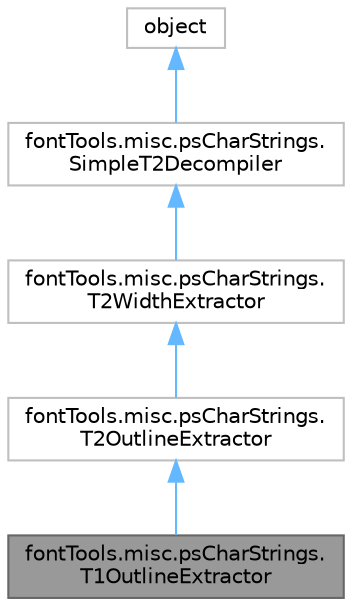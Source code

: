 digraph "fontTools.misc.psCharStrings.T1OutlineExtractor"
{
 // LATEX_PDF_SIZE
  bgcolor="transparent";
  edge [fontname=Helvetica,fontsize=10,labelfontname=Helvetica,labelfontsize=10];
  node [fontname=Helvetica,fontsize=10,shape=box,height=0.2,width=0.4];
  Node1 [id="Node000001",label="fontTools.misc.psCharStrings.\lT1OutlineExtractor",height=0.2,width=0.4,color="gray40", fillcolor="grey60", style="filled", fontcolor="black",tooltip=" "];
  Node2 -> Node1 [id="edge1_Node000001_Node000002",dir="back",color="steelblue1",style="solid",tooltip=" "];
  Node2 [id="Node000002",label="fontTools.misc.psCharStrings.\lT2OutlineExtractor",height=0.2,width=0.4,color="grey75", fillcolor="white", style="filled",URL="$d9/d7b/classfontTools_1_1misc_1_1psCharStrings_1_1T2OutlineExtractor.html",tooltip=" "];
  Node3 -> Node2 [id="edge2_Node000002_Node000003",dir="back",color="steelblue1",style="solid",tooltip=" "];
  Node3 [id="Node000003",label="fontTools.misc.psCharStrings.\lT2WidthExtractor",height=0.2,width=0.4,color="grey75", fillcolor="white", style="filled",URL="$dc/d05/classfontTools_1_1misc_1_1psCharStrings_1_1T2WidthExtractor.html",tooltip=" "];
  Node4 -> Node3 [id="edge3_Node000003_Node000004",dir="back",color="steelblue1",style="solid",tooltip=" "];
  Node4 [id="Node000004",label="fontTools.misc.psCharStrings.\lSimpleT2Decompiler",height=0.2,width=0.4,color="grey75", fillcolor="white", style="filled",URL="$d5/dd9/classfontTools_1_1misc_1_1psCharStrings_1_1SimpleT2Decompiler.html",tooltip=" "];
  Node5 -> Node4 [id="edge4_Node000004_Node000005",dir="back",color="steelblue1",style="solid",tooltip=" "];
  Node5 [id="Node000005",label="object",height=0.2,width=0.4,color="grey75", fillcolor="white", style="filled",tooltip=" "];
}
